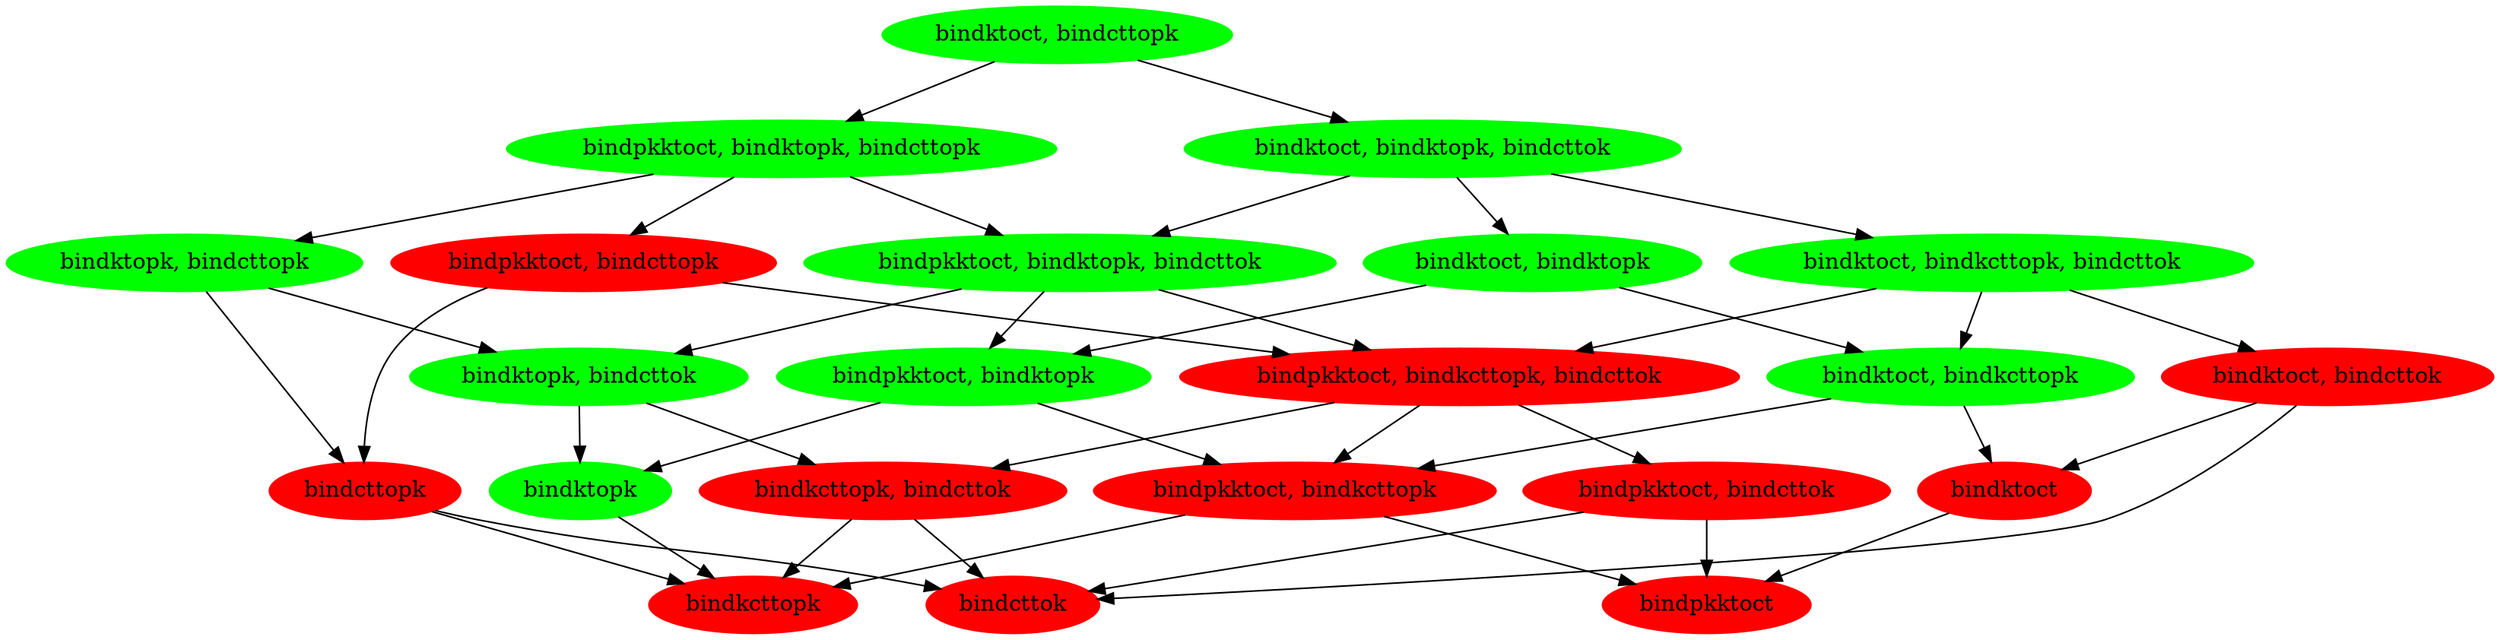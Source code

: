 // Sigma_Zero/Sigma_Perfect.spthy_Implicit_Key_Authentication_Initiator_1713772807.827335
digraph {
	node [color=green style=filled]
	"bindktoct, bindcttopk" [label="bindktoct, bindcttopk"]
	node [color=green style=filled]
	"bindpkktoct, bindktopk, bindcttopk" [label="bindpkktoct, bindktopk, bindcttopk"]
	node [color=green style=filled]
	"bindktoct, bindktopk, bindcttok" [label="bindktoct, bindktopk, bindcttok"]
	node [color=green style=filled]
	"bindktopk, bindcttopk" [label="bindktopk, bindcttopk"]
	node [color=red style=filled]
	"bindpkktoct, bindcttopk" [label="bindpkktoct, bindcttopk"]
	node [color=green style=filled]
	"bindpkktoct, bindktopk, bindcttok" [label="bindpkktoct, bindktopk, bindcttok"]
	node [color=green style=filled]
	"bindktoct, bindktopk" [label="bindktoct, bindktopk"]
	node [color=green style=filled]
	"bindktoct, bindkcttopk, bindcttok" [label="bindktoct, bindkcttopk, bindcttok"]
	node [color=red style=filled]
	bindcttopk [label=bindcttopk]
	node [color=green style=filled]
	"bindktopk, bindcttok" [label="bindktopk, bindcttok"]
	node [color=red style=filled]
	"bindpkktoct, bindkcttopk, bindcttok" [label="bindpkktoct, bindkcttopk, bindcttok"]
	node [color=green style=filled]
	"bindpkktoct, bindktopk" [label="bindpkktoct, bindktopk"]
	node [color=green style=filled]
	"bindktoct, bindkcttopk" [label="bindktoct, bindkcttopk"]
	node [color=red style=filled]
	"bindktoct, bindcttok" [label="bindktoct, bindcttok"]
	node [color=red style=filled]
	"bindkcttopk, bindcttok" [label="bindkcttopk, bindcttok"]
	node [color=red style=filled]
	"bindpkktoct, bindkcttopk" [label="bindpkktoct, bindkcttopk"]
	node [color=red style=filled]
	"bindpkktoct, bindcttok" [label="bindpkktoct, bindcttok"]
	node [color=red style=filled]
	bindktoct [label=bindktoct]
	node [color=red style=filled]
	bindkcttopk [label=bindkcttopk]
	node [color=red style=filled]
	bindcttok [label=bindcttok]
	node [color=green style=filled]
	bindktopk [label=bindktopk]
	node [color=red style=filled]
	bindpkktoct [label=bindpkktoct]
	"bindktoct, bindcttopk" -> "bindpkktoct, bindktopk, bindcttopk"
	"bindktoct, bindcttopk" -> "bindktoct, bindktopk, bindcttok"
	"bindpkktoct, bindktopk, bindcttopk" -> "bindktopk, bindcttopk"
	"bindpkktoct, bindktopk, bindcttopk" -> "bindpkktoct, bindcttopk"
	"bindpkktoct, bindktopk, bindcttopk" -> "bindpkktoct, bindktopk, bindcttok"
	"bindktoct, bindktopk, bindcttok" -> "bindpkktoct, bindktopk, bindcttok"
	"bindktoct, bindktopk, bindcttok" -> "bindktoct, bindktopk"
	"bindktoct, bindktopk, bindcttok" -> "bindktoct, bindkcttopk, bindcttok"
	"bindktopk, bindcttopk" -> bindcttopk
	"bindktopk, bindcttopk" -> "bindktopk, bindcttok"
	"bindpkktoct, bindcttopk" -> bindcttopk
	"bindpkktoct, bindcttopk" -> "bindpkktoct, bindkcttopk, bindcttok"
	"bindpkktoct, bindktopk, bindcttok" -> "bindktopk, bindcttok"
	"bindpkktoct, bindktopk, bindcttok" -> "bindpkktoct, bindkcttopk, bindcttok"
	"bindpkktoct, bindktopk, bindcttok" -> "bindpkktoct, bindktopk"
	"bindktoct, bindktopk" -> "bindpkktoct, bindktopk"
	"bindktoct, bindktopk" -> "bindktoct, bindkcttopk"
	"bindktoct, bindkcttopk, bindcttok" -> "bindktoct, bindcttok"
	"bindktoct, bindkcttopk, bindcttok" -> "bindktoct, bindkcttopk"
	"bindktoct, bindkcttopk, bindcttok" -> "bindpkktoct, bindkcttopk, bindcttok"
	bindcttopk -> bindkcttopk
	bindcttopk -> bindcttok
	"bindktopk, bindcttok" -> "bindkcttopk, bindcttok"
	"bindktopk, bindcttok" -> bindktopk
	"bindpkktoct, bindkcttopk, bindcttok" -> "bindkcttopk, bindcttok"
	"bindpkktoct, bindkcttopk, bindcttok" -> "bindpkktoct, bindkcttopk"
	"bindpkktoct, bindkcttopk, bindcttok" -> "bindpkktoct, bindcttok"
	"bindpkktoct, bindktopk" -> "bindpkktoct, bindkcttopk"
	"bindpkktoct, bindktopk" -> bindktopk
	"bindktoct, bindkcttopk" -> "bindpkktoct, bindkcttopk"
	"bindktoct, bindkcttopk" -> bindktoct
	"bindktoct, bindcttok" -> bindktoct
	"bindktoct, bindcttok" -> bindcttok
	"bindkcttopk, bindcttok" -> bindkcttopk
	"bindkcttopk, bindcttok" -> bindcttok
	"bindpkktoct, bindkcttopk" -> bindkcttopk
	"bindpkktoct, bindkcttopk" -> bindpkktoct
	"bindpkktoct, bindcttok" -> bindcttok
	"bindpkktoct, bindcttok" -> bindpkktoct
	bindktoct -> bindpkktoct
	bindktopk -> bindkcttopk
}
